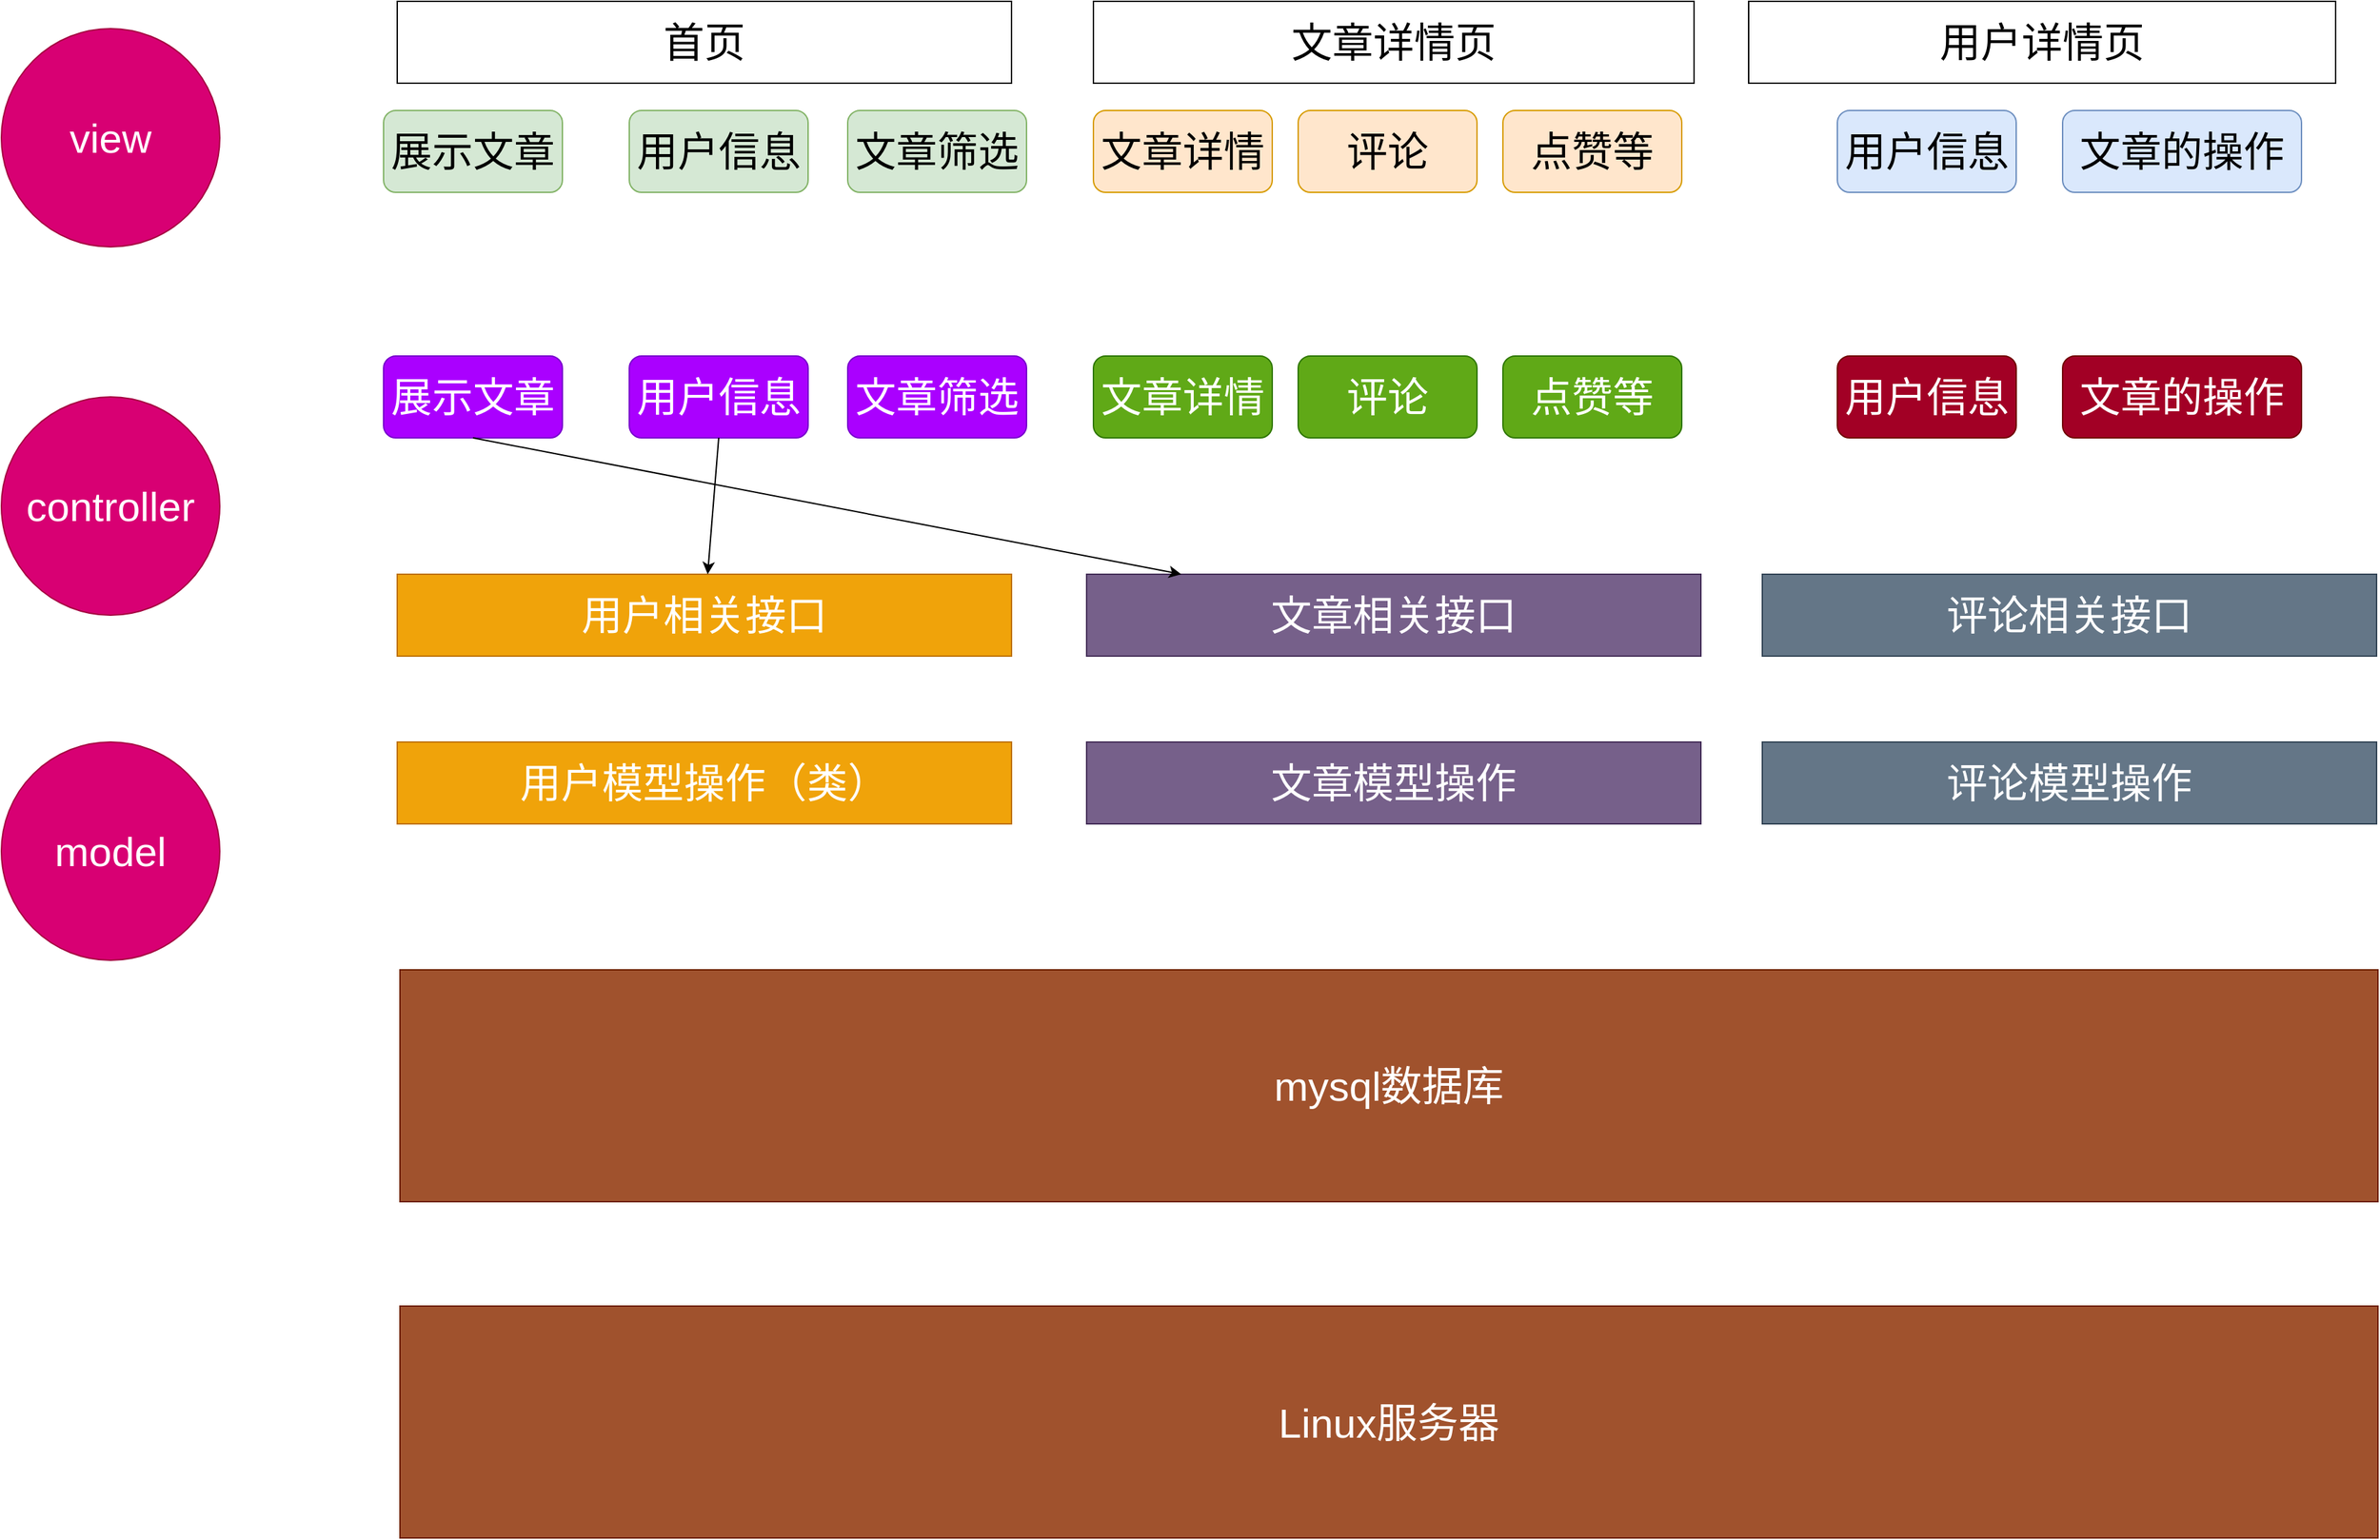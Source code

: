<mxfile version="12.2.4" pages="1"><diagram id="1Uhqpw_K_WP3XaZLWllP" name="Page-1"><mxGraphModel dx="1442" dy="591" grid="1" gridSize="10" guides="1" tooltips="1" connect="1" arrows="1" fold="1" page="1" pageScale="1" pageWidth="827" pageHeight="1169" math="0" shadow="0"><root><mxCell id="0"/><mxCell id="1" parent="0"/><mxCell id="2" value="&lt;font style=&quot;font-size: 30px&quot;&gt;首页&lt;/font&gt;" style="rounded=0;whiteSpace=wrap;html=1;" parent="1" vertex="1"><mxGeometry x="-10" y="40" width="450" height="60" as="geometry"/></mxCell><mxCell id="3" value="&lt;span style=&quot;font-size: 30px&quot;&gt;用户详情页&lt;/span&gt;" style="rounded=0;whiteSpace=wrap;html=1;" parent="1" vertex="1"><mxGeometry x="980" y="40" width="430" height="60" as="geometry"/></mxCell><mxCell id="4" value="&lt;span style=&quot;font-size: 30px&quot;&gt;文章详情页&lt;/span&gt;" style="rounded=0;whiteSpace=wrap;html=1;" parent="1" vertex="1"><mxGeometry x="500" y="40" width="440" height="60" as="geometry"/></mxCell><mxCell id="5" value="&lt;font style=&quot;font-size: 30px&quot;&gt;展示文章&lt;/font&gt;" style="rounded=1;whiteSpace=wrap;html=1;fillColor=#d5e8d4;strokeColor=#82b366;" parent="1" vertex="1"><mxGeometry x="-20" y="120" width="131" height="60" as="geometry"/></mxCell><mxCell id="6" value="&lt;font style=&quot;font-size: 30px&quot;&gt;用户信息&lt;br&gt;&lt;/font&gt;" style="rounded=1;whiteSpace=wrap;html=1;fillColor=#d5e8d4;strokeColor=#82b366;" parent="1" vertex="1"><mxGeometry x="160" y="120" width="131" height="60" as="geometry"/></mxCell><mxCell id="7" value="&lt;font style=&quot;font-size: 30px&quot;&gt;文章筛选&lt;br&gt;&lt;/font&gt;" style="rounded=1;whiteSpace=wrap;html=1;fillColor=#d5e8d4;strokeColor=#82b366;" parent="1" vertex="1"><mxGeometry x="320" y="120" width="131" height="60" as="geometry"/></mxCell><mxCell id="8" value="&lt;font style=&quot;font-size: 30px&quot;&gt;文章详情&lt;br&gt;&lt;/font&gt;" style="rounded=1;whiteSpace=wrap;html=1;fillColor=#ffe6cc;strokeColor=#d79b00;" parent="1" vertex="1"><mxGeometry x="500" y="120" width="131" height="60" as="geometry"/></mxCell><mxCell id="11" value="&lt;font style=&quot;font-size: 30px&quot;&gt;评论&lt;br&gt;&lt;/font&gt;" style="rounded=1;whiteSpace=wrap;html=1;fillColor=#ffe6cc;strokeColor=#d79b00;" parent="1" vertex="1"><mxGeometry x="650" y="120" width="131" height="60" as="geometry"/></mxCell><mxCell id="12" value="&lt;font style=&quot;font-size: 30px&quot;&gt;点赞等&lt;br&gt;&lt;/font&gt;" style="rounded=1;whiteSpace=wrap;html=1;fillColor=#ffe6cc;strokeColor=#d79b00;" parent="1" vertex="1"><mxGeometry x="800" y="120" width="131" height="60" as="geometry"/></mxCell><mxCell id="13" value="&lt;font style=&quot;font-size: 30px&quot;&gt;用户信息&lt;br&gt;&lt;/font&gt;" style="rounded=1;whiteSpace=wrap;html=1;fillColor=#dae8fc;strokeColor=#6c8ebf;" parent="1" vertex="1"><mxGeometry x="1045" y="120" width="131" height="60" as="geometry"/></mxCell><mxCell id="14" value="&lt;font style=&quot;font-size: 30px&quot;&gt;文章的操作&lt;br&gt;&lt;/font&gt;" style="rounded=1;whiteSpace=wrap;html=1;fillColor=#dae8fc;strokeColor=#6c8ebf;" parent="1" vertex="1"><mxGeometry x="1210" y="120" width="175" height="60" as="geometry"/></mxCell><mxCell id="15" value="&lt;font style=&quot;font-size: 30px&quot;&gt;view&lt;/font&gt;" style="ellipse;whiteSpace=wrap;html=1;aspect=fixed;fillColor=#d80073;strokeColor=#A50040;fontColor=#ffffff;" parent="1" vertex="1"><mxGeometry x="-300" y="60" width="160" height="160" as="geometry"/></mxCell><mxCell id="16" value="&lt;font style=&quot;font-size: 30px&quot;&gt;controller&lt;/font&gt;" style="ellipse;whiteSpace=wrap;html=1;aspect=fixed;fillColor=#d80073;strokeColor=#A50040;fontColor=#ffffff;" parent="1" vertex="1"><mxGeometry x="-300" y="330" width="160" height="160" as="geometry"/></mxCell><mxCell id="24" value="&lt;font style=&quot;font-size: 30px&quot;&gt;展示文章&lt;/font&gt;" style="rounded=1;whiteSpace=wrap;html=1;fillColor=#aa00ff;strokeColor=#7700CC;fontColor=#ffffff;" parent="1" vertex="1"><mxGeometry x="-20" y="300" width="131" height="60" as="geometry"/></mxCell><mxCell id="25" value="&lt;font style=&quot;font-size: 30px&quot;&gt;用户信息&lt;br&gt;&lt;/font&gt;" style="rounded=1;whiteSpace=wrap;html=1;fillColor=#aa00ff;strokeColor=#7700CC;fontColor=#ffffff;" parent="1" vertex="1"><mxGeometry x="160" y="300" width="131" height="60" as="geometry"/></mxCell><mxCell id="26" value="&lt;font style=&quot;font-size: 30px&quot;&gt;文章筛选&lt;br&gt;&lt;/font&gt;" style="rounded=1;whiteSpace=wrap;html=1;fillColor=#aa00ff;strokeColor=#7700CC;fontColor=#ffffff;" parent="1" vertex="1"><mxGeometry x="320" y="300" width="131" height="60" as="geometry"/></mxCell><mxCell id="27" value="&lt;font style=&quot;font-size: 30px&quot;&gt;文章详情&lt;br&gt;&lt;/font&gt;" style="rounded=1;whiteSpace=wrap;html=1;fillColor=#60a917;strokeColor=#2D7600;fontColor=#ffffff;" parent="1" vertex="1"><mxGeometry x="500" y="300" width="131" height="60" as="geometry"/></mxCell><mxCell id="28" value="&lt;font style=&quot;font-size: 30px&quot;&gt;评论&lt;br&gt;&lt;/font&gt;" style="rounded=1;whiteSpace=wrap;html=1;fillColor=#60a917;strokeColor=#2D7600;fontColor=#ffffff;" parent="1" vertex="1"><mxGeometry x="650" y="300" width="131" height="60" as="geometry"/></mxCell><mxCell id="29" value="&lt;font style=&quot;font-size: 30px&quot;&gt;点赞等&lt;br&gt;&lt;/font&gt;" style="rounded=1;whiteSpace=wrap;html=1;fillColor=#60a917;strokeColor=#2D7600;fontColor=#ffffff;" parent="1" vertex="1"><mxGeometry x="800" y="300" width="131" height="60" as="geometry"/></mxCell><mxCell id="30" value="&lt;font style=&quot;font-size: 30px&quot;&gt;用户信息&lt;br&gt;&lt;/font&gt;" style="rounded=1;whiteSpace=wrap;html=1;fillColor=#a20025;strokeColor=#6F0000;fontColor=#ffffff;" parent="1" vertex="1"><mxGeometry x="1045" y="300" width="131" height="60" as="geometry"/></mxCell><mxCell id="31" value="&lt;font style=&quot;font-size: 30px&quot;&gt;文章的操作&lt;br&gt;&lt;/font&gt;" style="rounded=1;whiteSpace=wrap;html=1;fillColor=#a20025;strokeColor=#6F0000;fontColor=#ffffff;" parent="1" vertex="1"><mxGeometry x="1210" y="300" width="175" height="60" as="geometry"/></mxCell><mxCell id="32" value="&lt;font style=&quot;font-size: 30px&quot;&gt;用户相关接口&lt;/font&gt;" style="rounded=0;whiteSpace=wrap;html=1;fillColor=#f0a30a;strokeColor=#BD7000;fontColor=#ffffff;" parent="1" vertex="1"><mxGeometry x="-10" y="460" width="450" height="60" as="geometry"/></mxCell><mxCell id="33" value="&lt;font style=&quot;font-size: 30px&quot;&gt;文章相关接口&lt;/font&gt;" style="rounded=0;whiteSpace=wrap;html=1;fillColor=#76608a;strokeColor=#432D57;fontColor=#ffffff;" parent="1" vertex="1"><mxGeometry x="495" y="460" width="450" height="60" as="geometry"/></mxCell><mxCell id="34" value="&lt;font style=&quot;font-size: 30px&quot;&gt;评论相关接口&lt;/font&gt;" style="rounded=0;whiteSpace=wrap;html=1;fillColor=#647687;strokeColor=#314354;fontColor=#ffffff;" parent="1" vertex="1"><mxGeometry x="990" y="460" width="450" height="60" as="geometry"/></mxCell><mxCell id="37" value="&lt;font style=&quot;font-size: 30px&quot;&gt;用户模型操作（类）&lt;/font&gt;" style="rounded=0;whiteSpace=wrap;html=1;fillColor=#f0a30a;strokeColor=#BD7000;fontColor=#ffffff;" parent="1" vertex="1"><mxGeometry x="-10" y="583" width="450" height="60" as="geometry"/></mxCell><mxCell id="38" value="&lt;font style=&quot;font-size: 30px&quot;&gt;文章模型操作&lt;/font&gt;" style="rounded=0;whiteSpace=wrap;html=1;fillColor=#76608a;strokeColor=#432D57;fontColor=#ffffff;" parent="1" vertex="1"><mxGeometry x="495" y="583" width="450" height="60" as="geometry"/></mxCell><mxCell id="39" value="&lt;font style=&quot;font-size: 30px&quot;&gt;评论模型操作&lt;/font&gt;" style="rounded=0;whiteSpace=wrap;html=1;fillColor=#647687;strokeColor=#314354;fontColor=#ffffff;" parent="1" vertex="1"><mxGeometry x="990" y="583" width="450" height="60" as="geometry"/></mxCell><mxCell id="40" value="&lt;span style=&quot;font-size: 30px&quot;&gt;mysql数据库&lt;/span&gt;" style="rounded=0;whiteSpace=wrap;html=1;fillColor=#a0522d;strokeColor=#6D1F00;fontColor=#ffffff;" parent="1" vertex="1"><mxGeometry x="-8" y="750" width="1449" height="170" as="geometry"/></mxCell><mxCell id="41" value="&lt;span style=&quot;font-size: 30px&quot;&gt;Linux服务器&lt;/span&gt;" style="rounded=0;whiteSpace=wrap;html=1;fillColor=#a0522d;strokeColor=#6D1F00;fontColor=#ffffff;" parent="1" vertex="1"><mxGeometry x="-8" y="996.5" width="1449" height="170" as="geometry"/></mxCell><mxCell id="42" value="&lt;font style=&quot;font-size: 30px&quot;&gt;model&lt;/font&gt;" style="ellipse;whiteSpace=wrap;html=1;aspect=fixed;fillColor=#d80073;strokeColor=#A50040;fontColor=#ffffff;" parent="1" vertex="1"><mxGeometry x="-300" y="583" width="160" height="160" as="geometry"/></mxCell><mxCell id="43" value="" style="endArrow=classic;html=1;exitX=0.5;exitY=1;exitDx=0;exitDy=0;" parent="1" source="24" target="33" edge="1"><mxGeometry width="50" height="50" relative="1" as="geometry"><mxPoint x="-300" y="1240" as="sourcePoint"/><mxPoint x="-250" y="1190" as="targetPoint"/></mxGeometry></mxCell><mxCell id="44" value="" style="endArrow=classic;html=1;exitX=0.5;exitY=1;exitDx=0;exitDy=0;" parent="1" source="25" target="32" edge="1"><mxGeometry width="50" height="50" relative="1" as="geometry"><mxPoint x="55.5" y="370" as="sourcePoint"/><mxPoint x="574.346" y="470" as="targetPoint"/></mxGeometry></mxCell></root></mxGraphModel></diagram></mxfile>